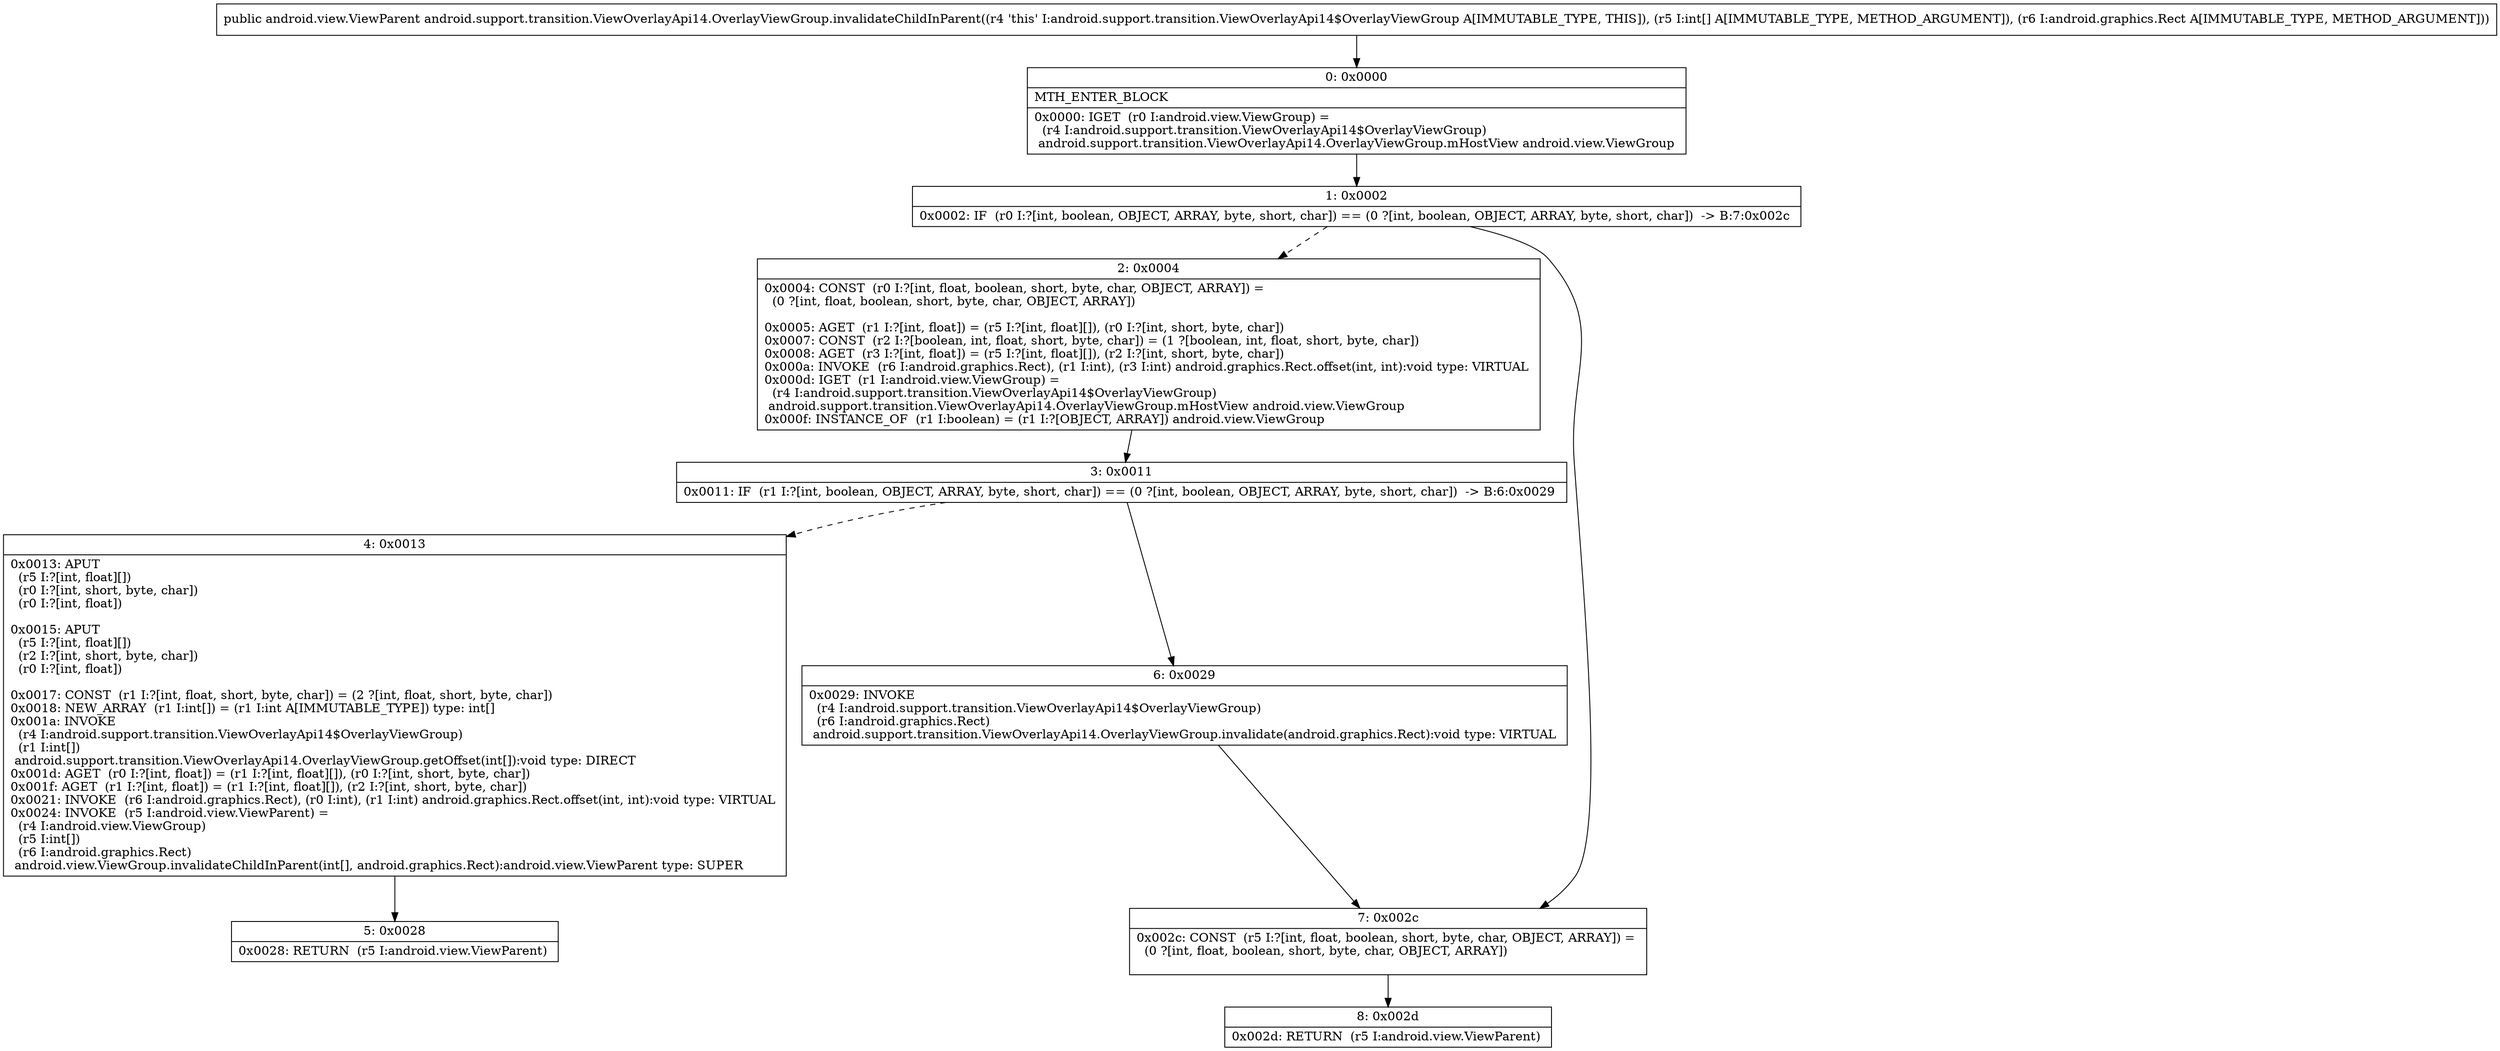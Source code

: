 digraph "CFG forandroid.support.transition.ViewOverlayApi14.OverlayViewGroup.invalidateChildInParent([ILandroid\/graphics\/Rect;)Landroid\/view\/ViewParent;" {
Node_0 [shape=record,label="{0\:\ 0x0000|MTH_ENTER_BLOCK\l|0x0000: IGET  (r0 I:android.view.ViewGroup) = \l  (r4 I:android.support.transition.ViewOverlayApi14$OverlayViewGroup)\l android.support.transition.ViewOverlayApi14.OverlayViewGroup.mHostView android.view.ViewGroup \l}"];
Node_1 [shape=record,label="{1\:\ 0x0002|0x0002: IF  (r0 I:?[int, boolean, OBJECT, ARRAY, byte, short, char]) == (0 ?[int, boolean, OBJECT, ARRAY, byte, short, char])  \-\> B:7:0x002c \l}"];
Node_2 [shape=record,label="{2\:\ 0x0004|0x0004: CONST  (r0 I:?[int, float, boolean, short, byte, char, OBJECT, ARRAY]) = \l  (0 ?[int, float, boolean, short, byte, char, OBJECT, ARRAY])\l \l0x0005: AGET  (r1 I:?[int, float]) = (r5 I:?[int, float][]), (r0 I:?[int, short, byte, char]) \l0x0007: CONST  (r2 I:?[boolean, int, float, short, byte, char]) = (1 ?[boolean, int, float, short, byte, char]) \l0x0008: AGET  (r3 I:?[int, float]) = (r5 I:?[int, float][]), (r2 I:?[int, short, byte, char]) \l0x000a: INVOKE  (r6 I:android.graphics.Rect), (r1 I:int), (r3 I:int) android.graphics.Rect.offset(int, int):void type: VIRTUAL \l0x000d: IGET  (r1 I:android.view.ViewGroup) = \l  (r4 I:android.support.transition.ViewOverlayApi14$OverlayViewGroup)\l android.support.transition.ViewOverlayApi14.OverlayViewGroup.mHostView android.view.ViewGroup \l0x000f: INSTANCE_OF  (r1 I:boolean) = (r1 I:?[OBJECT, ARRAY]) android.view.ViewGroup \l}"];
Node_3 [shape=record,label="{3\:\ 0x0011|0x0011: IF  (r1 I:?[int, boolean, OBJECT, ARRAY, byte, short, char]) == (0 ?[int, boolean, OBJECT, ARRAY, byte, short, char])  \-\> B:6:0x0029 \l}"];
Node_4 [shape=record,label="{4\:\ 0x0013|0x0013: APUT  \l  (r5 I:?[int, float][])\l  (r0 I:?[int, short, byte, char])\l  (r0 I:?[int, float])\l \l0x0015: APUT  \l  (r5 I:?[int, float][])\l  (r2 I:?[int, short, byte, char])\l  (r0 I:?[int, float])\l \l0x0017: CONST  (r1 I:?[int, float, short, byte, char]) = (2 ?[int, float, short, byte, char]) \l0x0018: NEW_ARRAY  (r1 I:int[]) = (r1 I:int A[IMMUTABLE_TYPE]) type: int[] \l0x001a: INVOKE  \l  (r4 I:android.support.transition.ViewOverlayApi14$OverlayViewGroup)\l  (r1 I:int[])\l android.support.transition.ViewOverlayApi14.OverlayViewGroup.getOffset(int[]):void type: DIRECT \l0x001d: AGET  (r0 I:?[int, float]) = (r1 I:?[int, float][]), (r0 I:?[int, short, byte, char]) \l0x001f: AGET  (r1 I:?[int, float]) = (r1 I:?[int, float][]), (r2 I:?[int, short, byte, char]) \l0x0021: INVOKE  (r6 I:android.graphics.Rect), (r0 I:int), (r1 I:int) android.graphics.Rect.offset(int, int):void type: VIRTUAL \l0x0024: INVOKE  (r5 I:android.view.ViewParent) = \l  (r4 I:android.view.ViewGroup)\l  (r5 I:int[])\l  (r6 I:android.graphics.Rect)\l android.view.ViewGroup.invalidateChildInParent(int[], android.graphics.Rect):android.view.ViewParent type: SUPER \l}"];
Node_5 [shape=record,label="{5\:\ 0x0028|0x0028: RETURN  (r5 I:android.view.ViewParent) \l}"];
Node_6 [shape=record,label="{6\:\ 0x0029|0x0029: INVOKE  \l  (r4 I:android.support.transition.ViewOverlayApi14$OverlayViewGroup)\l  (r6 I:android.graphics.Rect)\l android.support.transition.ViewOverlayApi14.OverlayViewGroup.invalidate(android.graphics.Rect):void type: VIRTUAL \l}"];
Node_7 [shape=record,label="{7\:\ 0x002c|0x002c: CONST  (r5 I:?[int, float, boolean, short, byte, char, OBJECT, ARRAY]) = \l  (0 ?[int, float, boolean, short, byte, char, OBJECT, ARRAY])\l \l}"];
Node_8 [shape=record,label="{8\:\ 0x002d|0x002d: RETURN  (r5 I:android.view.ViewParent) \l}"];
MethodNode[shape=record,label="{public android.view.ViewParent android.support.transition.ViewOverlayApi14.OverlayViewGroup.invalidateChildInParent((r4 'this' I:android.support.transition.ViewOverlayApi14$OverlayViewGroup A[IMMUTABLE_TYPE, THIS]), (r5 I:int[] A[IMMUTABLE_TYPE, METHOD_ARGUMENT]), (r6 I:android.graphics.Rect A[IMMUTABLE_TYPE, METHOD_ARGUMENT])) }"];
MethodNode -> Node_0;
Node_0 -> Node_1;
Node_1 -> Node_2[style=dashed];
Node_1 -> Node_7;
Node_2 -> Node_3;
Node_3 -> Node_4[style=dashed];
Node_3 -> Node_6;
Node_4 -> Node_5;
Node_6 -> Node_7;
Node_7 -> Node_8;
}

